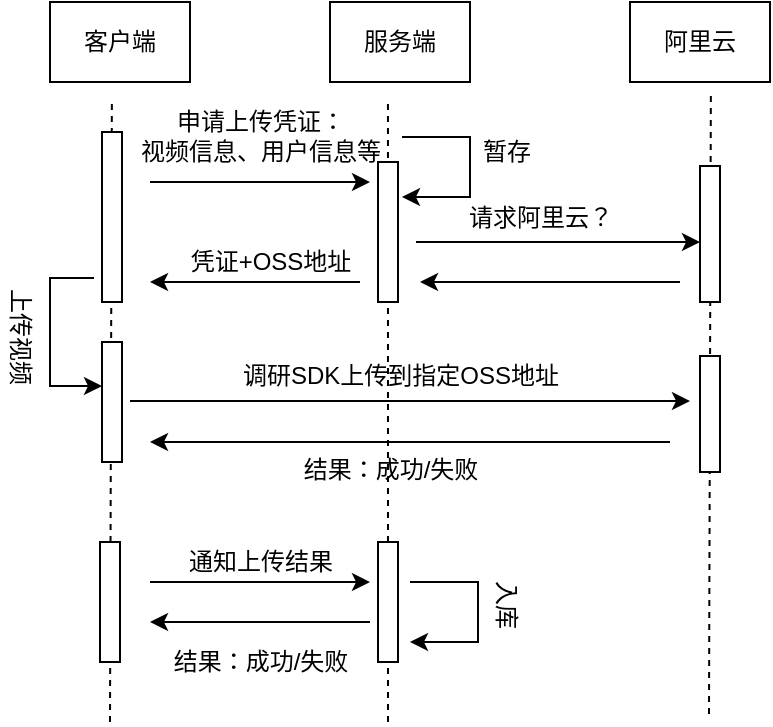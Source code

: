 <mxfile version="17.1.2" type="github">
  <diagram id="C5RBs43oDa-KdzZeNtuy" name="阿里云视频上传">
    <mxGraphModel dx="826" dy="1666" grid="1" gridSize="10" guides="1" tooltips="1" connect="1" arrows="1" fold="1" page="1" pageScale="1" pageWidth="827" pageHeight="1169" math="0" shadow="0">
      <root>
        <mxCell id="WIyWlLk6GJQsqaUBKTNV-0" />
        <mxCell id="WIyWlLk6GJQsqaUBKTNV-1" parent="WIyWlLk6GJQsqaUBKTNV-0" />
        <mxCell id="BwifeKLoaYwZCKHpM3Pk-36" value="" style="endArrow=none;dashed=1;html=1;rounded=0;elbow=vertical;entryX=-0.029;entryY=-0.133;entryDx=0;entryDy=0;entryPerimeter=0;" edge="1" parent="WIyWlLk6GJQsqaUBKTNV-1">
          <mxGeometry width="50" height="50" relative="1" as="geometry">
            <mxPoint x="399.5" y="875.99" as="sourcePoint" />
            <mxPoint x="400.44" y="564.0" as="targetPoint" />
          </mxGeometry>
        </mxCell>
        <mxCell id="BwifeKLoaYwZCKHpM3Pk-35" value="" style="endArrow=none;dashed=1;html=1;rounded=0;elbow=vertical;entryX=-0.029;entryY=-0.133;entryDx=0;entryDy=0;entryPerimeter=0;" edge="1" parent="WIyWlLk6GJQsqaUBKTNV-1" target="BwifeKLoaYwZCKHpM3Pk-10">
          <mxGeometry width="50" height="50" relative="1" as="geometry">
            <mxPoint x="100" y="880" as="sourcePoint" />
            <mxPoint x="140" y="570" as="targetPoint" />
          </mxGeometry>
        </mxCell>
        <mxCell id="BwifeKLoaYwZCKHpM3Pk-34" value="" style="endArrow=none;dashed=1;html=1;rounded=0;elbow=vertical;exitX=0.957;exitY=-0.033;exitDx=0;exitDy=0;exitPerimeter=0;" edge="1" parent="WIyWlLk6GJQsqaUBKTNV-1" source="BwifeKLoaYwZCKHpM3Pk-10">
          <mxGeometry width="50" height="50" relative="1" as="geometry">
            <mxPoint x="230" y="480" as="sourcePoint" />
            <mxPoint x="239" y="880" as="targetPoint" />
          </mxGeometry>
        </mxCell>
        <mxCell id="BwifeKLoaYwZCKHpM3Pk-3" value="客户端" style="rounded=0;whiteSpace=wrap;html=1;" vertex="1" parent="WIyWlLk6GJQsqaUBKTNV-1">
          <mxGeometry x="70" y="520" width="70" height="40" as="geometry" />
        </mxCell>
        <mxCell id="BwifeKLoaYwZCKHpM3Pk-4" value="服务端" style="rounded=0;whiteSpace=wrap;html=1;" vertex="1" parent="WIyWlLk6GJQsqaUBKTNV-1">
          <mxGeometry x="210" y="520" width="70" height="40" as="geometry" />
        </mxCell>
        <mxCell id="BwifeKLoaYwZCKHpM3Pk-5" value="阿里云" style="rounded=0;whiteSpace=wrap;html=1;" vertex="1" parent="WIyWlLk6GJQsqaUBKTNV-1">
          <mxGeometry x="360" y="520" width="70" height="40" as="geometry" />
        </mxCell>
        <mxCell id="BwifeKLoaYwZCKHpM3Pk-6" value="" style="endArrow=classic;html=1;rounded=0;" edge="1" parent="WIyWlLk6GJQsqaUBKTNV-1">
          <mxGeometry width="50" height="50" relative="1" as="geometry">
            <mxPoint x="120" y="610" as="sourcePoint" />
            <mxPoint x="230" y="610" as="targetPoint" />
          </mxGeometry>
        </mxCell>
        <mxCell id="BwifeKLoaYwZCKHpM3Pk-7" value="" style="endArrow=classic;html=1;rounded=0;" edge="1" parent="WIyWlLk6GJQsqaUBKTNV-1">
          <mxGeometry width="50" height="50" relative="1" as="geometry">
            <mxPoint x="253" y="640" as="sourcePoint" />
            <mxPoint x="395" y="640" as="targetPoint" />
          </mxGeometry>
        </mxCell>
        <mxCell id="BwifeKLoaYwZCKHpM3Pk-8" value="" style="rounded=0;whiteSpace=wrap;html=1;" vertex="1" parent="WIyWlLk6GJQsqaUBKTNV-1">
          <mxGeometry x="234" y="600" width="10" height="70" as="geometry" />
        </mxCell>
        <mxCell id="BwifeKLoaYwZCKHpM3Pk-9" value="" style="rounded=0;whiteSpace=wrap;html=1;" vertex="1" parent="WIyWlLk6GJQsqaUBKTNV-1">
          <mxGeometry x="395" y="602" width="10" height="68" as="geometry" />
        </mxCell>
        <mxCell id="BwifeKLoaYwZCKHpM3Pk-10" value="申请上传凭证：&lt;br&gt;视频信息、用户信息等" style="text;html=1;resizable=0;autosize=1;align=center;verticalAlign=middle;points=[];fillColor=none;strokeColor=none;rounded=0;" vertex="1" parent="WIyWlLk6GJQsqaUBKTNV-1">
          <mxGeometry x="105" y="572" width="140" height="30" as="geometry" />
        </mxCell>
        <mxCell id="BwifeKLoaYwZCKHpM3Pk-11" value="" style="endArrow=classic;html=1;rounded=0;" edge="1" parent="WIyWlLk6GJQsqaUBKTNV-1">
          <mxGeometry width="50" height="50" relative="1" as="geometry">
            <mxPoint x="385" y="660" as="sourcePoint" />
            <mxPoint x="255" y="660" as="targetPoint" />
          </mxGeometry>
        </mxCell>
        <mxCell id="BwifeKLoaYwZCKHpM3Pk-12" value="" style="endArrow=classic;html=1;rounded=0;" edge="1" parent="WIyWlLk6GJQsqaUBKTNV-1">
          <mxGeometry width="50" height="50" relative="1" as="geometry">
            <mxPoint x="225" y="660" as="sourcePoint" />
            <mxPoint x="120" y="660" as="targetPoint" />
          </mxGeometry>
        </mxCell>
        <mxCell id="BwifeKLoaYwZCKHpM3Pk-13" value="请求阿里云？" style="text;html=1;resizable=0;autosize=1;align=center;verticalAlign=middle;points=[];fillColor=none;strokeColor=none;rounded=0;" vertex="1" parent="WIyWlLk6GJQsqaUBKTNV-1">
          <mxGeometry x="270" y="617.5" width="90" height="20" as="geometry" />
        </mxCell>
        <mxCell id="BwifeKLoaYwZCKHpM3Pk-14" value="凭证+OSS地址" style="text;html=1;resizable=0;autosize=1;align=center;verticalAlign=middle;points=[];fillColor=none;strokeColor=none;rounded=0;" vertex="1" parent="WIyWlLk6GJQsqaUBKTNV-1">
          <mxGeometry x="130" y="640" width="100" height="20" as="geometry" />
        </mxCell>
        <mxCell id="BwifeKLoaYwZCKHpM3Pk-15" value="" style="rounded=0;whiteSpace=wrap;html=1;" vertex="1" parent="WIyWlLk6GJQsqaUBKTNV-1">
          <mxGeometry x="96" y="585" width="10" height="85" as="geometry" />
        </mxCell>
        <mxCell id="BwifeKLoaYwZCKHpM3Pk-16" value="" style="rounded=0;whiteSpace=wrap;html=1;" vertex="1" parent="WIyWlLk6GJQsqaUBKTNV-1">
          <mxGeometry x="96" y="690" width="10" height="60" as="geometry" />
        </mxCell>
        <mxCell id="BwifeKLoaYwZCKHpM3Pk-18" value="" style="endArrow=classic;html=1;rounded=0;edgeStyle=orthogonalEdgeStyle;elbow=vertical;exitX=-0.4;exitY=0.859;exitDx=0;exitDy=0;exitPerimeter=0;" edge="1" parent="WIyWlLk6GJQsqaUBKTNV-1" source="BwifeKLoaYwZCKHpM3Pk-15">
          <mxGeometry width="50" height="50" relative="1" as="geometry">
            <mxPoint x="70" y="660" as="sourcePoint" />
            <mxPoint x="96" y="712" as="targetPoint" />
            <Array as="points">
              <mxPoint x="70" y="658" />
              <mxPoint x="70" y="712" />
            </Array>
          </mxGeometry>
        </mxCell>
        <mxCell id="BwifeKLoaYwZCKHpM3Pk-19" value="上传视频" style="text;html=1;resizable=0;autosize=1;align=center;verticalAlign=middle;points=[];fillColor=none;strokeColor=none;rounded=0;rotation=90;" vertex="1" parent="WIyWlLk6GJQsqaUBKTNV-1">
          <mxGeometry x="25" y="677" width="60" height="20" as="geometry" />
        </mxCell>
        <mxCell id="BwifeKLoaYwZCKHpM3Pk-20" value="" style="endArrow=classic;html=1;rounded=0;elbow=vertical;" edge="1" parent="WIyWlLk6GJQsqaUBKTNV-1">
          <mxGeometry width="50" height="50" relative="1" as="geometry">
            <mxPoint x="110" y="719.5" as="sourcePoint" />
            <mxPoint x="390" y="719.5" as="targetPoint" />
          </mxGeometry>
        </mxCell>
        <mxCell id="BwifeKLoaYwZCKHpM3Pk-21" value="调研SDK上传到指定OSS地址" style="text;html=1;resizable=0;autosize=1;align=center;verticalAlign=middle;points=[];fillColor=none;strokeColor=none;rounded=0;" vertex="1" parent="WIyWlLk6GJQsqaUBKTNV-1">
          <mxGeometry x="160" y="697" width="170" height="20" as="geometry" />
        </mxCell>
        <mxCell id="BwifeKLoaYwZCKHpM3Pk-22" value="" style="rounded=0;whiteSpace=wrap;html=1;" vertex="1" parent="WIyWlLk6GJQsqaUBKTNV-1">
          <mxGeometry x="395" y="697" width="10" height="58" as="geometry" />
        </mxCell>
        <mxCell id="BwifeKLoaYwZCKHpM3Pk-23" value="" style="endArrow=classic;html=1;rounded=0;elbow=vertical;" edge="1" parent="WIyWlLk6GJQsqaUBKTNV-1">
          <mxGeometry width="50" height="50" relative="1" as="geometry">
            <mxPoint x="380" y="740" as="sourcePoint" />
            <mxPoint x="120" y="740" as="targetPoint" />
          </mxGeometry>
        </mxCell>
        <mxCell id="BwifeKLoaYwZCKHpM3Pk-24" value="结果：成功/失败" style="text;html=1;resizable=0;autosize=1;align=center;verticalAlign=middle;points=[];fillColor=none;strokeColor=none;rounded=0;" vertex="1" parent="WIyWlLk6GJQsqaUBKTNV-1">
          <mxGeometry x="190" y="744" width="100" height="20" as="geometry" />
        </mxCell>
        <mxCell id="BwifeKLoaYwZCKHpM3Pk-25" value="" style="rounded=0;whiteSpace=wrap;html=1;" vertex="1" parent="WIyWlLk6GJQsqaUBKTNV-1">
          <mxGeometry x="95" y="790" width="10" height="60" as="geometry" />
        </mxCell>
        <mxCell id="BwifeKLoaYwZCKHpM3Pk-26" value="" style="rounded=0;whiteSpace=wrap;html=1;" vertex="1" parent="WIyWlLk6GJQsqaUBKTNV-1">
          <mxGeometry x="234" y="790" width="10" height="60" as="geometry" />
        </mxCell>
        <mxCell id="BwifeKLoaYwZCKHpM3Pk-27" value="" style="endArrow=classic;html=1;rounded=0;elbow=vertical;" edge="1" parent="WIyWlLk6GJQsqaUBKTNV-1">
          <mxGeometry width="50" height="50" relative="1" as="geometry">
            <mxPoint x="120" y="810" as="sourcePoint" />
            <mxPoint x="230" y="810" as="targetPoint" />
          </mxGeometry>
        </mxCell>
        <mxCell id="BwifeKLoaYwZCKHpM3Pk-28" value="通知上传结果" style="text;html=1;resizable=0;autosize=1;align=center;verticalAlign=middle;points=[];fillColor=none;strokeColor=none;rounded=0;" vertex="1" parent="WIyWlLk6GJQsqaUBKTNV-1">
          <mxGeometry x="130" y="790" width="90" height="20" as="geometry" />
        </mxCell>
        <mxCell id="BwifeKLoaYwZCKHpM3Pk-29" value="" style="endArrow=classic;html=1;rounded=0;elbow=vertical;edgeStyle=orthogonalEdgeStyle;" edge="1" parent="WIyWlLk6GJQsqaUBKTNV-1">
          <mxGeometry width="50" height="50" relative="1" as="geometry">
            <mxPoint x="250" y="810" as="sourcePoint" />
            <mxPoint x="250" y="840" as="targetPoint" />
            <Array as="points">
              <mxPoint x="284" y="810" />
              <mxPoint x="284" y="840" />
              <mxPoint x="264" y="840" />
            </Array>
          </mxGeometry>
        </mxCell>
        <mxCell id="BwifeKLoaYwZCKHpM3Pk-30" value="入库" style="text;html=1;resizable=0;autosize=1;align=center;verticalAlign=middle;points=[];fillColor=none;strokeColor=none;rounded=0;rotation=90;" vertex="1" parent="WIyWlLk6GJQsqaUBKTNV-1">
          <mxGeometry x="278" y="811" width="40" height="20" as="geometry" />
        </mxCell>
        <mxCell id="BwifeKLoaYwZCKHpM3Pk-31" value="" style="endArrow=classic;html=1;rounded=0;elbow=vertical;" edge="1" parent="WIyWlLk6GJQsqaUBKTNV-1">
          <mxGeometry width="50" height="50" relative="1" as="geometry">
            <mxPoint x="230" y="830" as="sourcePoint" />
            <mxPoint x="120" y="830" as="targetPoint" />
          </mxGeometry>
        </mxCell>
        <mxCell id="BwifeKLoaYwZCKHpM3Pk-32" value="结果：成功/失败" style="text;html=1;resizable=0;autosize=1;align=center;verticalAlign=middle;points=[];fillColor=none;strokeColor=none;rounded=0;" vertex="1" parent="WIyWlLk6GJQsqaUBKTNV-1">
          <mxGeometry x="125" y="840" width="100" height="20" as="geometry" />
        </mxCell>
        <mxCell id="BwifeKLoaYwZCKHpM3Pk-37" value="" style="endArrow=classic;html=1;rounded=0;elbow=vertical;edgeStyle=orthogonalEdgeStyle;" edge="1" parent="WIyWlLk6GJQsqaUBKTNV-1">
          <mxGeometry width="50" height="50" relative="1" as="geometry">
            <mxPoint x="246" y="587.5" as="sourcePoint" />
            <mxPoint x="246" y="617.5" as="targetPoint" />
            <Array as="points">
              <mxPoint x="280" y="587.5" />
              <mxPoint x="280" y="617.5" />
              <mxPoint x="260" y="617.5" />
            </Array>
          </mxGeometry>
        </mxCell>
        <mxCell id="BwifeKLoaYwZCKHpM3Pk-38" value="暂存" style="text;html=1;resizable=0;autosize=1;align=center;verticalAlign=middle;points=[];fillColor=none;strokeColor=none;rounded=0;" vertex="1" parent="WIyWlLk6GJQsqaUBKTNV-1">
          <mxGeometry x="278" y="585" width="40" height="20" as="geometry" />
        </mxCell>
      </root>
    </mxGraphModel>
  </diagram>
</mxfile>
